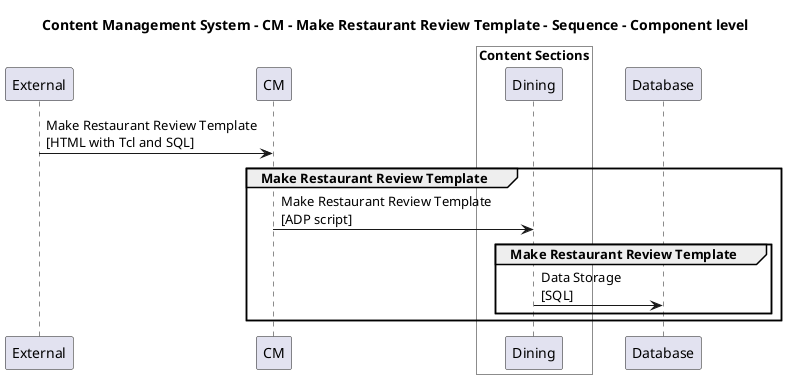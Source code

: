 @startuml

title Content Management System - CM - Make Restaurant Review Template - Sequence - Component level

participant "External" as C4InterFlow.SoftwareSystems.ExternalSystem
participant "CM" as ContentManagementSystem.SoftwareSystems.CM

box "Admin" #White
    
box "Content Sections" #White
    participant "Dining" as ContentManagementSystem.SoftwareSystems.Admin.Containers.ContentSections.Components.Dining
end box

end box

participant "Database" as ContentManagementSystem.SoftwareSystems.Database

C4InterFlow.SoftwareSystems.ExternalSystem -> ContentManagementSystem.SoftwareSystems.CM : Make Restaurant Review Template\n[HTML with Tcl and SQL]
group Make Restaurant Review Template
ContentManagementSystem.SoftwareSystems.CM -> ContentManagementSystem.SoftwareSystems.Admin.Containers.ContentSections.Components.Dining : Make Restaurant Review Template\n[ADP script]
group Make Restaurant Review Template
ContentManagementSystem.SoftwareSystems.Admin.Containers.ContentSections.Components.Dining -> ContentManagementSystem.SoftwareSystems.Database : Data Storage\n[SQL]
end
end


@enduml
